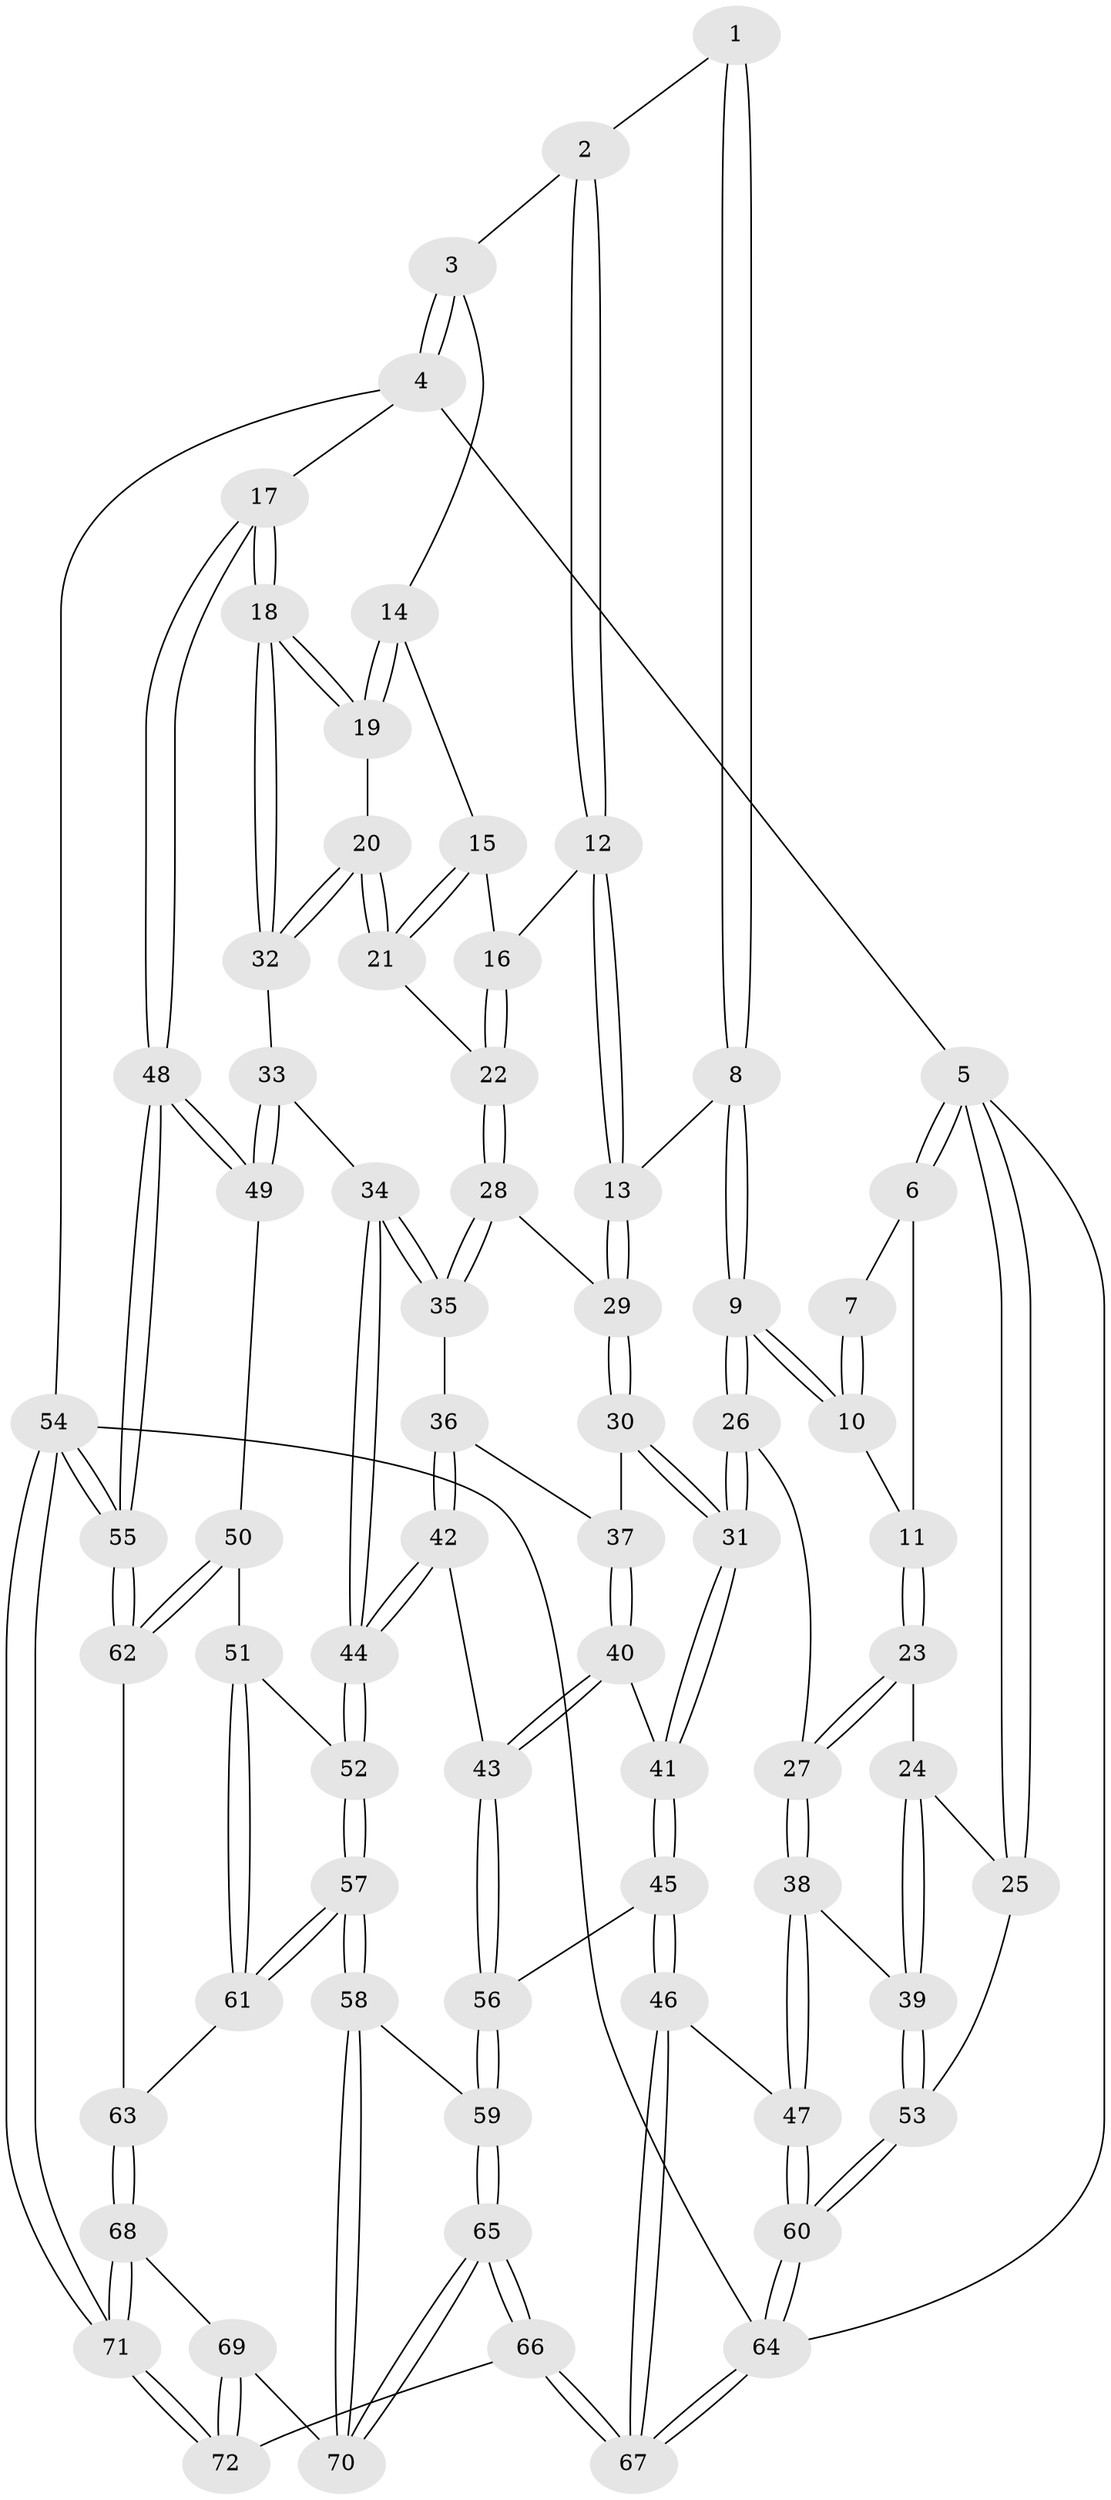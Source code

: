 // Generated by graph-tools (version 1.1) at 2025/03/03/09/25 03:03:26]
// undirected, 72 vertices, 177 edges
graph export_dot {
graph [start="1"]
  node [color=gray90,style=filled];
  1 [pos="+0.3255709631339207+0"];
  2 [pos="+0.5547716474796262+0"];
  3 [pos="+0.8539027322068903+0"];
  4 [pos="+1+0"];
  5 [pos="+0+0"];
  6 [pos="+0+0"];
  7 [pos="+0.2634426019822869+0"];
  8 [pos="+0.31168842369528693+0.09140079207877007"];
  9 [pos="+0.3078159324792301+0.10027965915839061"];
  10 [pos="+0.16527194910440998+0.08013273668958275"];
  11 [pos="+0.10696964991671076+0.10056122794780341"];
  12 [pos="+0.5721125571330944+0.058979052236657885"];
  13 [pos="+0.5696585335514173+0.0631449201660683"];
  14 [pos="+0.8040595443501387+0"];
  15 [pos="+0.8010393358308103+0"];
  16 [pos="+0.6624918293648648+0.08934909246232585"];
  17 [pos="+1+0.01950984701739026"];
  18 [pos="+1+0.02731111771361701"];
  19 [pos="+0.838777205421427+0.045830507826846376"];
  20 [pos="+0.8890928377117601+0.1848004819720011"];
  21 [pos="+0.7592344653884222+0.14275703018703836"];
  22 [pos="+0.7562466726469216+0.14301102283327652"];
  23 [pos="+0.06494048510625043+0.16869344020742635"];
  24 [pos="+0.03513076729956548+0.1859600279187856"];
  25 [pos="+0+0.16613895761901964"];
  26 [pos="+0.31705415588256736+0.21382181289024282"];
  27 [pos="+0.2844130098959653+0.23440540062231574"];
  28 [pos="+0.7048831890611358+0.2264642868690303"];
  29 [pos="+0.544850921788967+0.16452465640086583"];
  30 [pos="+0.5247498821942445+0.2043012337695766"];
  31 [pos="+0.43619026276425266+0.2648458978492696"];
  32 [pos="+0.9024730211471501+0.19218651295921108"];
  33 [pos="+0.8710892153736532+0.28104029504761296"];
  34 [pos="+0.8154441137397989+0.3178060642921889"];
  35 [pos="+0.7027154246526651+0.2719403107722877"];
  36 [pos="+0.6789862271565409+0.28939049257516974"];
  37 [pos="+0.615224040887122+0.28737684949303705"];
  38 [pos="+0.1754066969597423+0.42911266666963843"];
  39 [pos="+0.13730607278901263+0.4140314566080528"];
  40 [pos="+0.5984523679473556+0.35907579638181547"];
  41 [pos="+0.45158154945457196+0.3769915532929468"];
  42 [pos="+0.6897575527443643+0.4202129576924319"];
  43 [pos="+0.6528735829645488+0.42343096915327777"];
  44 [pos="+0.759696562041028+0.4467540727334325"];
  45 [pos="+0.4100621090302689+0.6057697387610679"];
  46 [pos="+0.3250513932200073+0.6217213263101317"];
  47 [pos="+0.29663341734007176+0.6150948755545664"];
  48 [pos="+1+0.4751509857229685"];
  49 [pos="+1+0.48517075071391613"];
  50 [pos="+0.94670520613767+0.5184491859739128"];
  51 [pos="+0.903668954964072+0.5134544146176419"];
  52 [pos="+0.7724683110719056+0.4716734195783543"];
  53 [pos="+0+0.4718551603447089"];
  54 [pos="+1+1"];
  55 [pos="+1+0.999222434099313"];
  56 [pos="+0.42232641209607774+0.6097246851263458"];
  57 [pos="+0.6434334514260006+0.7077633867212598"];
  58 [pos="+0.630438696025588+0.7112129469666145"];
  59 [pos="+0.524911192240141+0.6758846094757105"];
  60 [pos="+0+0.9388840591606055"];
  61 [pos="+0.7154463997279218+0.7200050341373552"];
  62 [pos="+0.8939404012108673+0.7381161953889686"];
  63 [pos="+0.825196403415997+0.7554193547072605"];
  64 [pos="+0+1"];
  65 [pos="+0.44586832497339257+1"];
  66 [pos="+0.3733610133471218+1"];
  67 [pos="+0.30730644482761044+1"];
  68 [pos="+0.8324905752402733+0.9141213058796218"];
  69 [pos="+0.6821765899279438+0.9612385072290119"];
  70 [pos="+0.6394448910140788+0.8399965345357402"];
  71 [pos="+1+1"];
  72 [pos="+0.6427505657263872+1"];
  1 -- 2;
  1 -- 8;
  1 -- 8;
  2 -- 3;
  2 -- 12;
  2 -- 12;
  3 -- 4;
  3 -- 4;
  3 -- 14;
  4 -- 5;
  4 -- 17;
  4 -- 54;
  5 -- 6;
  5 -- 6;
  5 -- 25;
  5 -- 25;
  5 -- 64;
  6 -- 7;
  6 -- 11;
  7 -- 10;
  7 -- 10;
  8 -- 9;
  8 -- 9;
  8 -- 13;
  9 -- 10;
  9 -- 10;
  9 -- 26;
  9 -- 26;
  10 -- 11;
  11 -- 23;
  11 -- 23;
  12 -- 13;
  12 -- 13;
  12 -- 16;
  13 -- 29;
  13 -- 29;
  14 -- 15;
  14 -- 19;
  14 -- 19;
  15 -- 16;
  15 -- 21;
  15 -- 21;
  16 -- 22;
  16 -- 22;
  17 -- 18;
  17 -- 18;
  17 -- 48;
  17 -- 48;
  18 -- 19;
  18 -- 19;
  18 -- 32;
  18 -- 32;
  19 -- 20;
  20 -- 21;
  20 -- 21;
  20 -- 32;
  20 -- 32;
  21 -- 22;
  22 -- 28;
  22 -- 28;
  23 -- 24;
  23 -- 27;
  23 -- 27;
  24 -- 25;
  24 -- 39;
  24 -- 39;
  25 -- 53;
  26 -- 27;
  26 -- 31;
  26 -- 31;
  27 -- 38;
  27 -- 38;
  28 -- 29;
  28 -- 35;
  28 -- 35;
  29 -- 30;
  29 -- 30;
  30 -- 31;
  30 -- 31;
  30 -- 37;
  31 -- 41;
  31 -- 41;
  32 -- 33;
  33 -- 34;
  33 -- 49;
  33 -- 49;
  34 -- 35;
  34 -- 35;
  34 -- 44;
  34 -- 44;
  35 -- 36;
  36 -- 37;
  36 -- 42;
  36 -- 42;
  37 -- 40;
  37 -- 40;
  38 -- 39;
  38 -- 47;
  38 -- 47;
  39 -- 53;
  39 -- 53;
  40 -- 41;
  40 -- 43;
  40 -- 43;
  41 -- 45;
  41 -- 45;
  42 -- 43;
  42 -- 44;
  42 -- 44;
  43 -- 56;
  43 -- 56;
  44 -- 52;
  44 -- 52;
  45 -- 46;
  45 -- 46;
  45 -- 56;
  46 -- 47;
  46 -- 67;
  46 -- 67;
  47 -- 60;
  47 -- 60;
  48 -- 49;
  48 -- 49;
  48 -- 55;
  48 -- 55;
  49 -- 50;
  50 -- 51;
  50 -- 62;
  50 -- 62;
  51 -- 52;
  51 -- 61;
  51 -- 61;
  52 -- 57;
  52 -- 57;
  53 -- 60;
  53 -- 60;
  54 -- 55;
  54 -- 55;
  54 -- 71;
  54 -- 71;
  54 -- 64;
  55 -- 62;
  55 -- 62;
  56 -- 59;
  56 -- 59;
  57 -- 58;
  57 -- 58;
  57 -- 61;
  57 -- 61;
  58 -- 59;
  58 -- 70;
  58 -- 70;
  59 -- 65;
  59 -- 65;
  60 -- 64;
  60 -- 64;
  61 -- 63;
  62 -- 63;
  63 -- 68;
  63 -- 68;
  64 -- 67;
  64 -- 67;
  65 -- 66;
  65 -- 66;
  65 -- 70;
  65 -- 70;
  66 -- 67;
  66 -- 67;
  66 -- 72;
  68 -- 69;
  68 -- 71;
  68 -- 71;
  69 -- 70;
  69 -- 72;
  69 -- 72;
  71 -- 72;
  71 -- 72;
}
